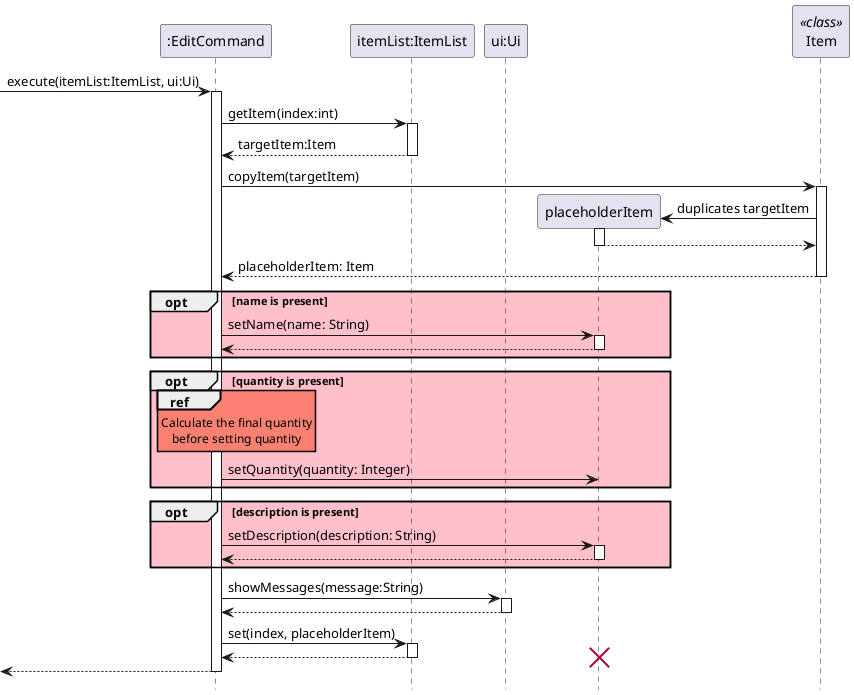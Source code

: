 @startuml

hide footbox

skinparam PackageBackgroundColor pink
skinparam SequenceReferenceBackgroundColor salmon

Participant ":EditCommand" as EditCommand
Participant "itemList:ItemList" as ItemList
Participant "ui:Ui" as Ui
Participant "placeholderItem" as placeholderItem
Participant "Item" as ItemClass <<class>>

-> EditCommand: execute(itemList:ItemList, ui:Ui)
activate EditCommand
    EditCommand -> ItemList: getItem(index:int)
    activate ItemList
    return targetItem:Item

    EditCommand -> ItemClass: copyItem(targetItem)
    activate ItemClass
        create placeholderItem
        ItemClass -> placeholderItem: duplicates targetItem
        activate placeholderItem
        return
    return placeholderItem: Item

    opt name is present
        EditCommand -> placeholderItem: setName(name: String)
        activate placeholderItem
        return
    end

    opt quantity is present
        ref over EditCommand
            Calculate the final quantity
            before setting quantity
        end
        EditCommand -> placeholderItem: setQuantity(quantity: Integer)
    end

    opt description is present
        EditCommand -> placeholderItem: setDescription(description: String)
        activate placeholderItem
        return
    end

    EditCommand -> Ui: showMessages(message:String)
    activate Ui
    return

    EditCommand -> ItemList: set(index, placeholderItem)
    activate ItemList
    return

    destroy placeholderItem
return

@enduml
